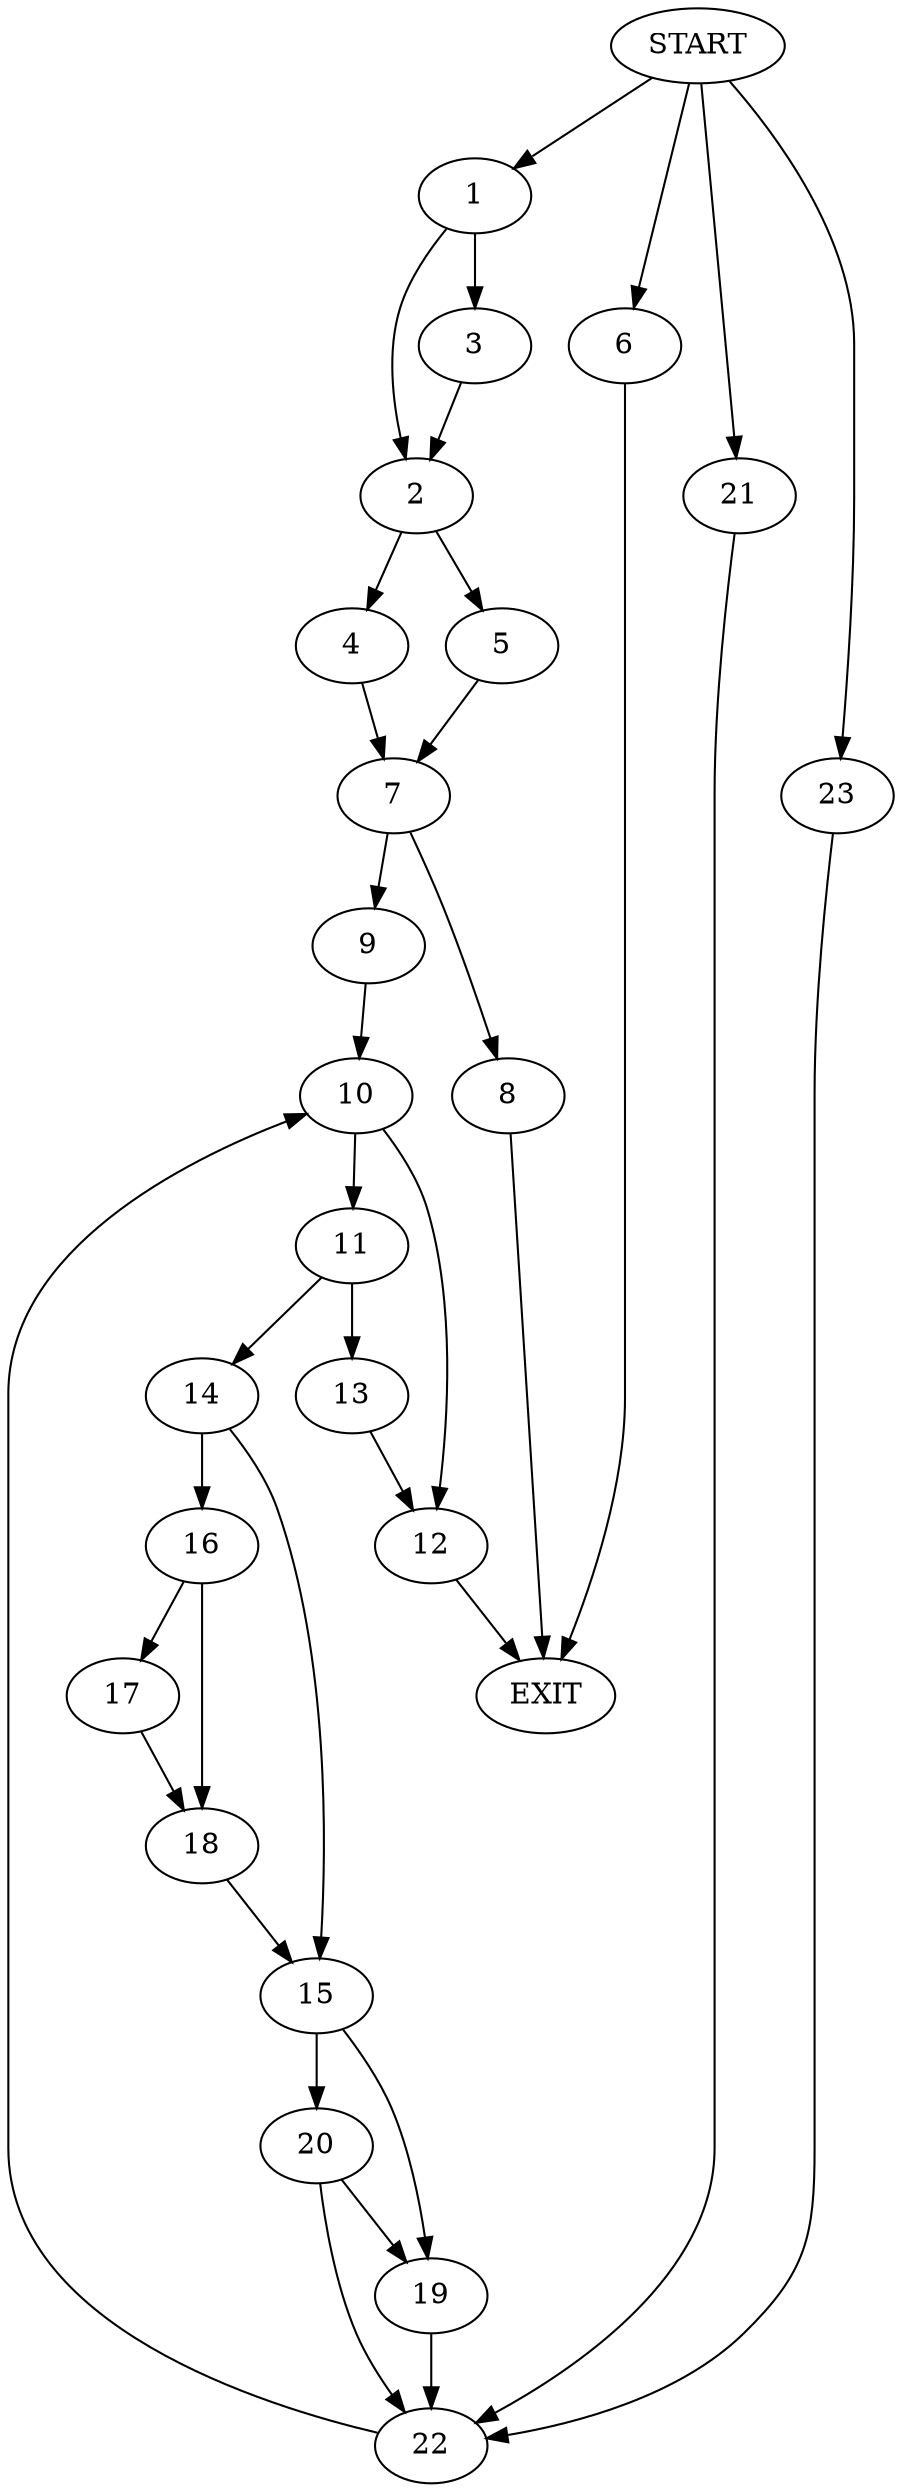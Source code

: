 digraph {
0 [label="START"]
24 [label="EXIT"]
0 -> 1
1 -> 2
1 -> 3
2 -> 4
2 -> 5
3 -> 2
0 -> 6
6 -> 24
4 -> 7
5 -> 7
7 -> 8
7 -> 9
8 -> 24
9 -> 10
10 -> 11
10 -> 12
12 -> 24
11 -> 13
11 -> 14
13 -> 12
14 -> 15
14 -> 16
16 -> 17
16 -> 18
15 -> 19
15 -> 20
18 -> 15
17 -> 18
0 -> 21
21 -> 22
22 -> 10
0 -> 23
23 -> 22
20 -> 22
20 -> 19
19 -> 22
}
